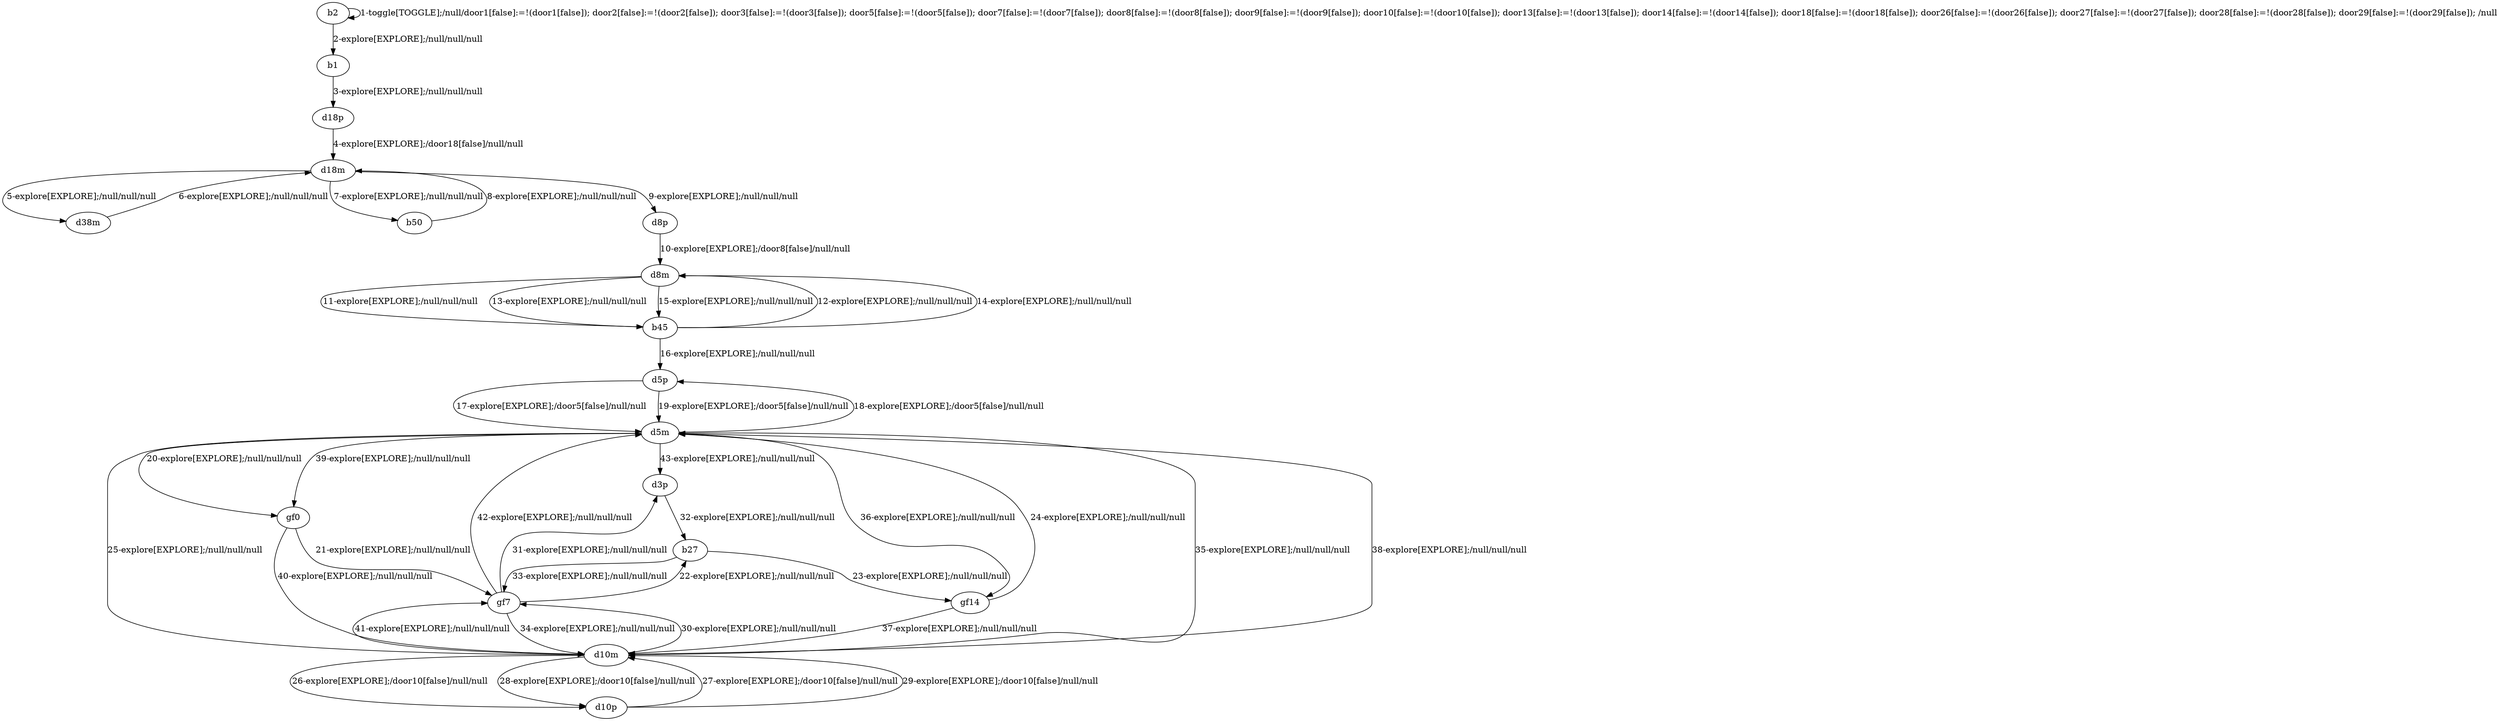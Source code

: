 # Total number of goals covered by this test: 1
# d3p --> b27

digraph g {
"b2" -> "b2" [label = "1-toggle[TOGGLE];/null/door1[false]:=!(door1[false]); door2[false]:=!(door2[false]); door3[false]:=!(door3[false]); door5[false]:=!(door5[false]); door7[false]:=!(door7[false]); door8[false]:=!(door8[false]); door9[false]:=!(door9[false]); door10[false]:=!(door10[false]); door13[false]:=!(door13[false]); door14[false]:=!(door14[false]); door18[false]:=!(door18[false]); door26[false]:=!(door26[false]); door27[false]:=!(door27[false]); door28[false]:=!(door28[false]); door29[false]:=!(door29[false]); /null"];
"b2" -> "b1" [label = "2-explore[EXPLORE];/null/null/null"];
"b1" -> "d18p" [label = "3-explore[EXPLORE];/null/null/null"];
"d18p" -> "d18m" [label = "4-explore[EXPLORE];/door18[false]/null/null"];
"d18m" -> "d38m" [label = "5-explore[EXPLORE];/null/null/null"];
"d38m" -> "d18m" [label = "6-explore[EXPLORE];/null/null/null"];
"d18m" -> "b50" [label = "7-explore[EXPLORE];/null/null/null"];
"b50" -> "d18m" [label = "8-explore[EXPLORE];/null/null/null"];
"d18m" -> "d8p" [label = "9-explore[EXPLORE];/null/null/null"];
"d8p" -> "d8m" [label = "10-explore[EXPLORE];/door8[false]/null/null"];
"d8m" -> "b45" [label = "11-explore[EXPLORE];/null/null/null"];
"b45" -> "d8m" [label = "12-explore[EXPLORE];/null/null/null"];
"d8m" -> "b45" [label = "13-explore[EXPLORE];/null/null/null"];
"b45" -> "d8m" [label = "14-explore[EXPLORE];/null/null/null"];
"d8m" -> "b45" [label = "15-explore[EXPLORE];/null/null/null"];
"b45" -> "d5p" [label = "16-explore[EXPLORE];/null/null/null"];
"d5p" -> "d5m" [label = "17-explore[EXPLORE];/door5[false]/null/null"];
"d5m" -> "d5p" [label = "18-explore[EXPLORE];/door5[false]/null/null"];
"d5p" -> "d5m" [label = "19-explore[EXPLORE];/door5[false]/null/null"];
"d5m" -> "gf0" [label = "20-explore[EXPLORE];/null/null/null"];
"gf0" -> "gf7" [label = "21-explore[EXPLORE];/null/null/null"];
"gf7" -> "b27" [label = "22-explore[EXPLORE];/null/null/null"];
"b27" -> "gf14" [label = "23-explore[EXPLORE];/null/null/null"];
"gf14" -> "d5m" [label = "24-explore[EXPLORE];/null/null/null"];
"d5m" -> "d10m" [label = "25-explore[EXPLORE];/null/null/null"];
"d10m" -> "d10p" [label = "26-explore[EXPLORE];/door10[false]/null/null"];
"d10p" -> "d10m" [label = "27-explore[EXPLORE];/door10[false]/null/null"];
"d10m" -> "d10p" [label = "28-explore[EXPLORE];/door10[false]/null/null"];
"d10p" -> "d10m" [label = "29-explore[EXPLORE];/door10[false]/null/null"];
"d10m" -> "gf7" [label = "30-explore[EXPLORE];/null/null/null"];
"gf7" -> "d3p" [label = "31-explore[EXPLORE];/null/null/null"];
"d3p" -> "b27" [label = "32-explore[EXPLORE];/null/null/null"];
"b27" -> "gf7" [label = "33-explore[EXPLORE];/null/null/null"];
"gf7" -> "d10m" [label = "34-explore[EXPLORE];/null/null/null"];
"d10m" -> "d5m" [label = "35-explore[EXPLORE];/null/null/null"];
"d5m" -> "gf14" [label = "36-explore[EXPLORE];/null/null/null"];
"gf14" -> "d10m" [label = "37-explore[EXPLORE];/null/null/null"];
"d10m" -> "d5m" [label = "38-explore[EXPLORE];/null/null/null"];
"d5m" -> "gf0" [label = "39-explore[EXPLORE];/null/null/null"];
"gf0" -> "d10m" [label = "40-explore[EXPLORE];/null/null/null"];
"d10m" -> "gf7" [label = "41-explore[EXPLORE];/null/null/null"];
"gf7" -> "d5m" [label = "42-explore[EXPLORE];/null/null/null"];
"d5m" -> "d3p" [label = "43-explore[EXPLORE];/null/null/null"];
}